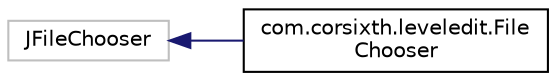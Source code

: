 digraph "Graphical Class Hierarchy"
{
 // LATEX_PDF_SIZE
  edge [fontname="Helvetica",fontsize="10",labelfontname="Helvetica",labelfontsize="10"];
  node [fontname="Helvetica",fontsize="10",shape=record];
  rankdir="LR";
  Node28 [label="JFileChooser",height=0.2,width=0.4,color="grey75", fillcolor="white", style="filled",tooltip=" "];
  Node28 -> Node0 [dir="back",color="midnightblue",fontsize="10",style="solid",fontname="Helvetica"];
  Node0 [label="com.corsixth.leveledit.File\lChooser",height=0.2,width=0.4,color="black", fillcolor="white", style="filled",URL="$classcom_1_1corsixth_1_1leveledit_1_1FileChooser.html",tooltip=" "];
}
